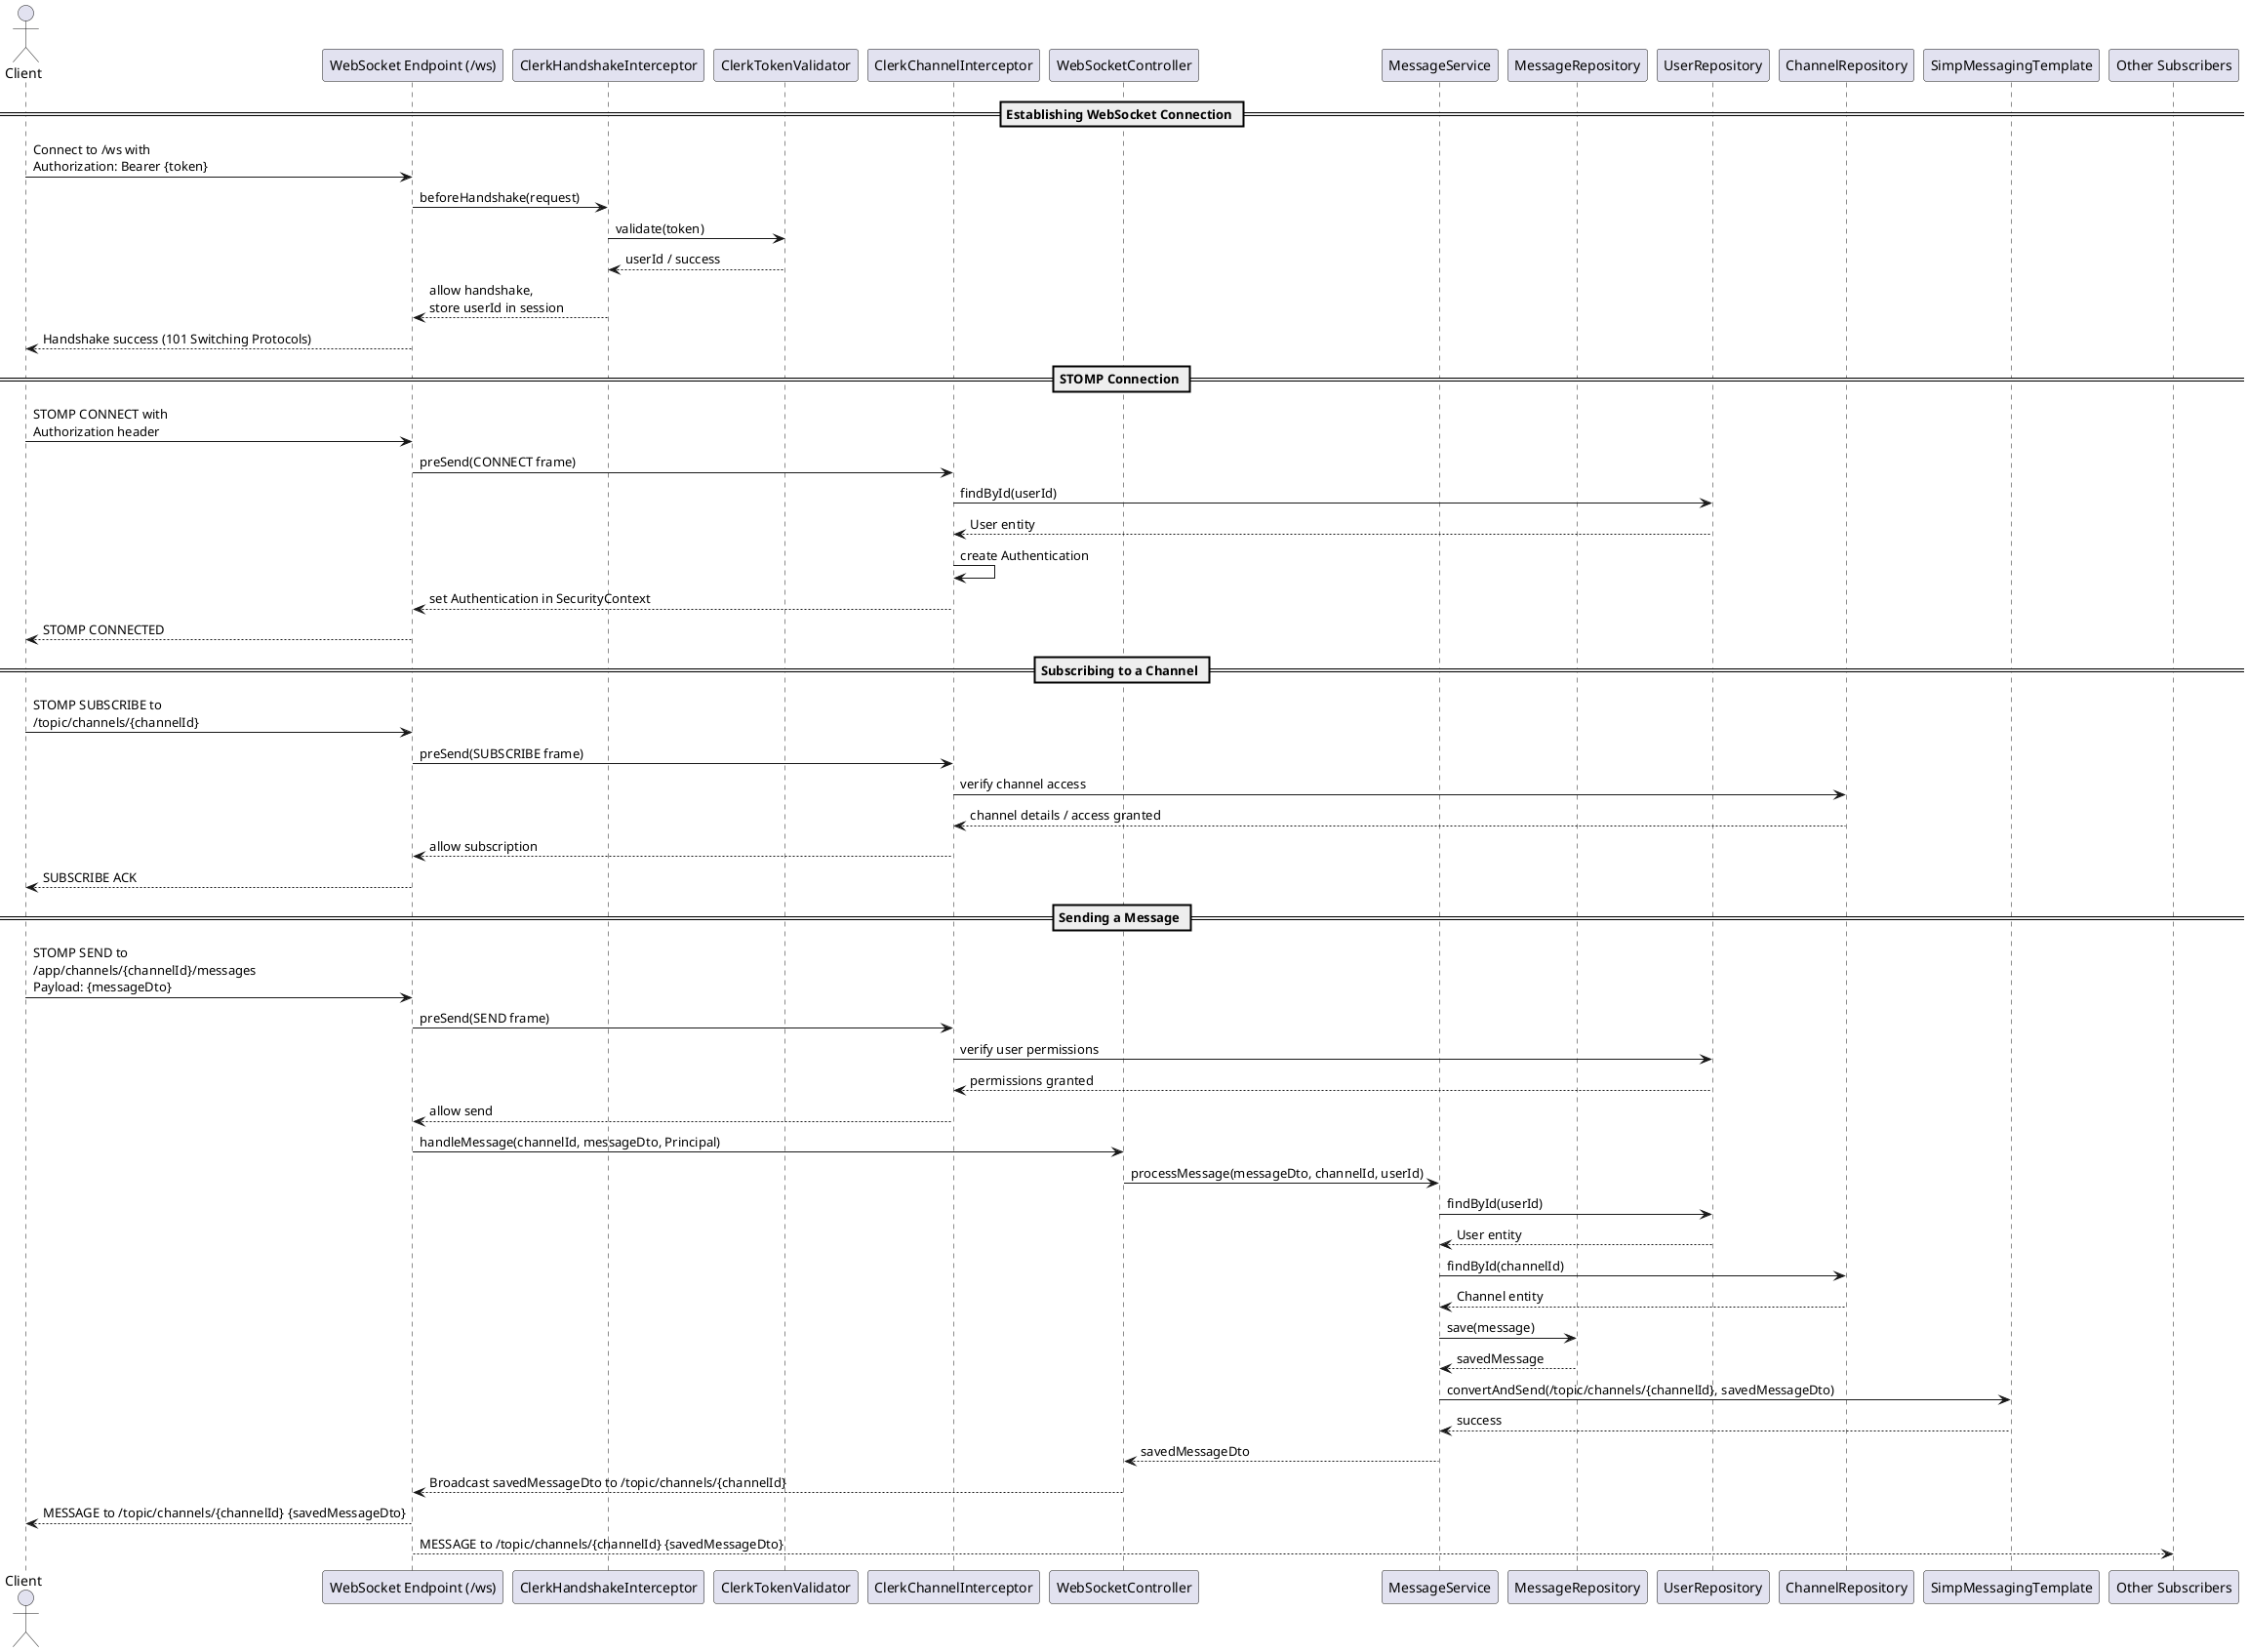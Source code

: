 @startuml
actor Client
participant "WebSocket Endpoint (/ws)" as WS
participant "ClerkHandshakeInterceptor" as HandshakeInterceptor
participant "ClerkTokenValidator" as TokenValidator
participant "ClerkChannelInterceptor" as ChannelInterceptor
participant "WebSocketController" as Controller
participant "MessageService" as MessageService
participant "MessageRepository" as MessageRepo
participant "UserRepository" as UserRepo
participant "ChannelRepository" as ChannelRepo
participant "SimpMessagingTemplate" as MessagingTemplate

== Establishing WebSocket Connection ==
Client -> WS: Connect to /ws with\nAuthorization: Bearer {token}
WS -> HandshakeInterceptor: beforeHandshake(request)
HandshakeInterceptor -> TokenValidator: validate(token)
TokenValidator --> HandshakeInterceptor: userId / success
HandshakeInterceptor --> WS: allow handshake,\nstore userId in session
WS --> Client: Handshake success (101 Switching Protocols)

== STOMP Connection ==
Client -> WS: STOMP CONNECT with\nAuthorization header
WS -> ChannelInterceptor: preSend(CONNECT frame)
ChannelInterceptor -> UserRepo: findById(userId)
UserRepo --> ChannelInterceptor: User entity
ChannelInterceptor -> ChannelInterceptor: create Authentication
ChannelInterceptor --> WS: set Authentication in SecurityContext
WS --> Client: STOMP CONNECTED

== Subscribing to a Channel ==
Client -> WS: STOMP SUBSCRIBE to\n/topic/channels/{channelId}
WS -> ChannelInterceptor: preSend(SUBSCRIBE frame)
ChannelInterceptor -> ChannelRepo: verify channel access
ChannelRepo --> ChannelInterceptor: channel details / access granted
ChannelInterceptor --> WS: allow subscription
WS --> Client: SUBSCRIBE ACK

== Sending a Message ==
Client -> WS: STOMP SEND to\n/app/channels/{channelId}/messages\nPayload: {messageDto}
WS -> ChannelInterceptor: preSend(SEND frame)
ChannelInterceptor -> UserRepo: verify user permissions
UserRepo --> ChannelInterceptor: permissions granted
ChannelInterceptor --> WS: allow send
WS -> Controller: handleMessage(channelId, messageDto, Principal)
Controller -> MessageService: processMessage(messageDto, channelId, userId)
MessageService -> UserRepo: findById(userId)
UserRepo --> MessageService: User entity
MessageService -> ChannelRepo: findById(channelId)
ChannelRepo --> MessageService: Channel entity
MessageService -> MessageRepo: save(message)
MessageRepo --> MessageService: savedMessage
MessageService -> MessagingTemplate: convertAndSend(/topic/channels/{channelId}, savedMessageDto)
MessagingTemplate --> MessageService: success
MessageService --> Controller: savedMessageDto
Controller --> WS: Broadcast savedMessageDto to /topic/channels/{channelId}
WS --> Client: MESSAGE to /topic/channels/{channelId} {savedMessageDto}
WS --> "Other Subscribers": MESSAGE to /topic/channels/{channelId} {savedMessageDto}

@enduml
